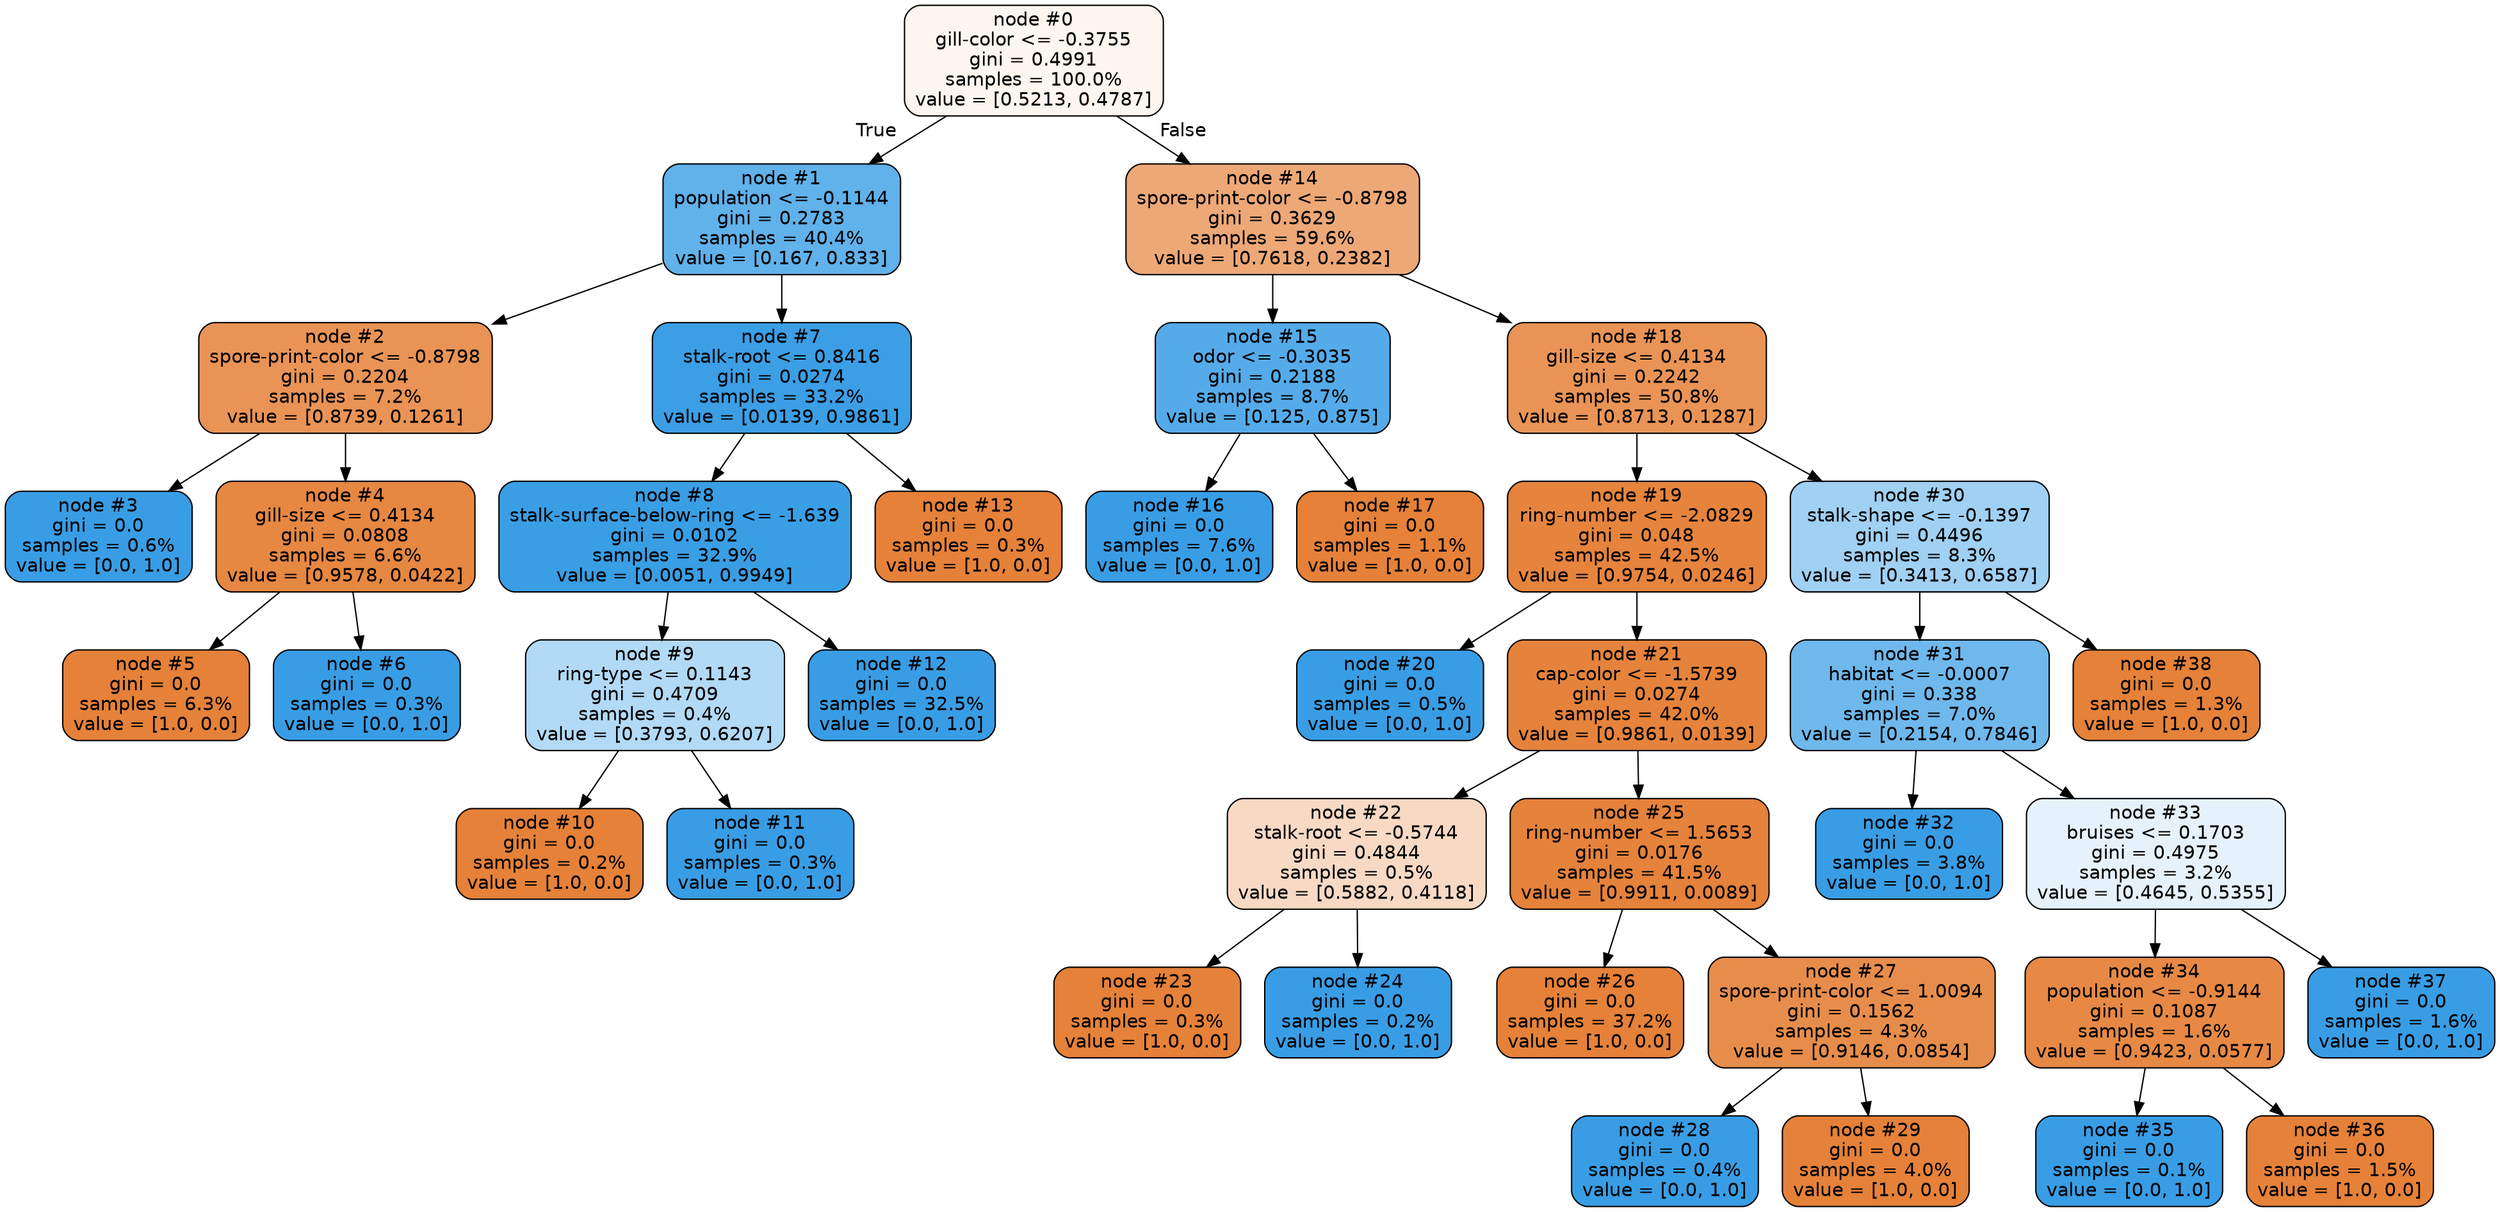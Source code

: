 digraph Tree {
node [shape=box, style="filled, rounded", color="black", fontname=helvetica] ;
edge [fontname=helvetica] ;
0 [label="node #0\ngill-color <= -0.3755\ngini = 0.4991\nsamples = 100.0%\nvalue = [0.5213, 0.4787]", fillcolor="#fdf5ef"] ;
1 [label="node #1\npopulation <= -0.1144\ngini = 0.2783\nsamples = 40.4%\nvalue = [0.167, 0.833]", fillcolor="#61b1ea"] ;
0 -> 1 [labeldistance=2.5, labelangle=45, headlabel="True"] ;
2 [label="node #2\nspore-print-color <= -0.8798\ngini = 0.2204\nsamples = 7.2%\nvalue = [0.8739, 0.1261]", fillcolor="#e99356"] ;
1 -> 2 ;
3 [label="node #3\ngini = 0.0\nsamples = 0.6%\nvalue = [0.0, 1.0]", fillcolor="#399de5"] ;
2 -> 3 ;
4 [label="node #4\ngill-size <= 0.4134\ngini = 0.0808\nsamples = 6.6%\nvalue = [0.9578, 0.0422]", fillcolor="#e68742"] ;
2 -> 4 ;
5 [label="node #5\ngini = 0.0\nsamples = 6.3%\nvalue = [1.0, 0.0]", fillcolor="#e58139"] ;
4 -> 5 ;
6 [label="node #6\ngini = 0.0\nsamples = 0.3%\nvalue = [0.0, 1.0]", fillcolor="#399de5"] ;
4 -> 6 ;
7 [label="node #7\nstalk-root <= 0.8416\ngini = 0.0274\nsamples = 33.2%\nvalue = [0.0139, 0.9861]", fillcolor="#3c9ee5"] ;
1 -> 7 ;
8 [label="node #8\nstalk-surface-below-ring <= -1.639\ngini = 0.0102\nsamples = 32.9%\nvalue = [0.0051, 0.9949]", fillcolor="#3a9ee5"] ;
7 -> 8 ;
9 [label="node #9\nring-type <= 0.1143\ngini = 0.4709\nsamples = 0.4%\nvalue = [0.3793, 0.6207]", fillcolor="#b2d9f5"] ;
8 -> 9 ;
10 [label="node #10\ngini = 0.0\nsamples = 0.2%\nvalue = [1.0, 0.0]", fillcolor="#e58139"] ;
9 -> 10 ;
11 [label="node #11\ngini = 0.0\nsamples = 0.3%\nvalue = [0.0, 1.0]", fillcolor="#399de5"] ;
9 -> 11 ;
12 [label="node #12\ngini = 0.0\nsamples = 32.5%\nvalue = [0.0, 1.0]", fillcolor="#399de5"] ;
8 -> 12 ;
13 [label="node #13\ngini = 0.0\nsamples = 0.3%\nvalue = [1.0, 0.0]", fillcolor="#e58139"] ;
7 -> 13 ;
14 [label="node #14\nspore-print-color <= -0.8798\ngini = 0.3629\nsamples = 59.6%\nvalue = [0.7618, 0.2382]", fillcolor="#eda877"] ;
0 -> 14 [labeldistance=2.5, labelangle=-45, headlabel="False"] ;
15 [label="node #15\nodor <= -0.3035\ngini = 0.2188\nsamples = 8.7%\nvalue = [0.125, 0.875]", fillcolor="#55abe9"] ;
14 -> 15 ;
16 [label="node #16\ngini = 0.0\nsamples = 7.6%\nvalue = [0.0, 1.0]", fillcolor="#399de5"] ;
15 -> 16 ;
17 [label="node #17\ngini = 0.0\nsamples = 1.1%\nvalue = [1.0, 0.0]", fillcolor="#e58139"] ;
15 -> 17 ;
18 [label="node #18\ngill-size <= 0.4134\ngini = 0.2242\nsamples = 50.8%\nvalue = [0.8713, 0.1287]", fillcolor="#e99456"] ;
14 -> 18 ;
19 [label="node #19\nring-number <= -2.0829\ngini = 0.048\nsamples = 42.5%\nvalue = [0.9754, 0.0246]", fillcolor="#e6843e"] ;
18 -> 19 ;
20 [label="node #20\ngini = 0.0\nsamples = 0.5%\nvalue = [0.0, 1.0]", fillcolor="#399de5"] ;
19 -> 20 ;
21 [label="node #21\ncap-color <= -1.5739\ngini = 0.0274\nsamples = 42.0%\nvalue = [0.9861, 0.0139]", fillcolor="#e5833c"] ;
19 -> 21 ;
22 [label="node #22\nstalk-root <= -0.5744\ngini = 0.4844\nsamples = 0.5%\nvalue = [0.5882, 0.4118]", fillcolor="#f7d9c4"] ;
21 -> 22 ;
23 [label="node #23\ngini = 0.0\nsamples = 0.3%\nvalue = [1.0, 0.0]", fillcolor="#e58139"] ;
22 -> 23 ;
24 [label="node #24\ngini = 0.0\nsamples = 0.2%\nvalue = [0.0, 1.0]", fillcolor="#399de5"] ;
22 -> 24 ;
25 [label="node #25\nring-number <= 1.5653\ngini = 0.0176\nsamples = 41.5%\nvalue = [0.9911, 0.0089]", fillcolor="#e5823b"] ;
21 -> 25 ;
26 [label="node #26\ngini = 0.0\nsamples = 37.2%\nvalue = [1.0, 0.0]", fillcolor="#e58139"] ;
25 -> 26 ;
27 [label="node #27\nspore-print-color <= 1.0094\ngini = 0.1562\nsamples = 4.3%\nvalue = [0.9146, 0.0854]", fillcolor="#e78d4b"] ;
25 -> 27 ;
28 [label="node #28\ngini = 0.0\nsamples = 0.4%\nvalue = [0.0, 1.0]", fillcolor="#399de5"] ;
27 -> 28 ;
29 [label="node #29\ngini = 0.0\nsamples = 4.0%\nvalue = [1.0, 0.0]", fillcolor="#e58139"] ;
27 -> 29 ;
30 [label="node #30\nstalk-shape <= -0.1397\ngini = 0.4496\nsamples = 8.3%\nvalue = [0.3413, 0.6587]", fillcolor="#a0d0f2"] ;
18 -> 30 ;
31 [label="node #31\nhabitat <= -0.0007\ngini = 0.338\nsamples = 7.0%\nvalue = [0.2154, 0.7846]", fillcolor="#6fb8ec"] ;
30 -> 31 ;
32 [label="node #32\ngini = 0.0\nsamples = 3.8%\nvalue = [0.0, 1.0]", fillcolor="#399de5"] ;
31 -> 32 ;
33 [label="node #33\nbruises <= 0.1703\ngini = 0.4975\nsamples = 3.2%\nvalue = [0.4645, 0.5355]", fillcolor="#e5f2fc"] ;
31 -> 33 ;
34 [label="node #34\npopulation <= -0.9144\ngini = 0.1087\nsamples = 1.6%\nvalue = [0.9423, 0.0577]", fillcolor="#e78945"] ;
33 -> 34 ;
35 [label="node #35\ngini = 0.0\nsamples = 0.1%\nvalue = [0.0, 1.0]", fillcolor="#399de5"] ;
34 -> 35 ;
36 [label="node #36\ngini = 0.0\nsamples = 1.5%\nvalue = [1.0, 0.0]", fillcolor="#e58139"] ;
34 -> 36 ;
37 [label="node #37\ngini = 0.0\nsamples = 1.6%\nvalue = [0.0, 1.0]", fillcolor="#399de5"] ;
33 -> 37 ;
38 [label="node #38\ngini = 0.0\nsamples = 1.3%\nvalue = [1.0, 0.0]", fillcolor="#e58139"] ;
30 -> 38 ;
}